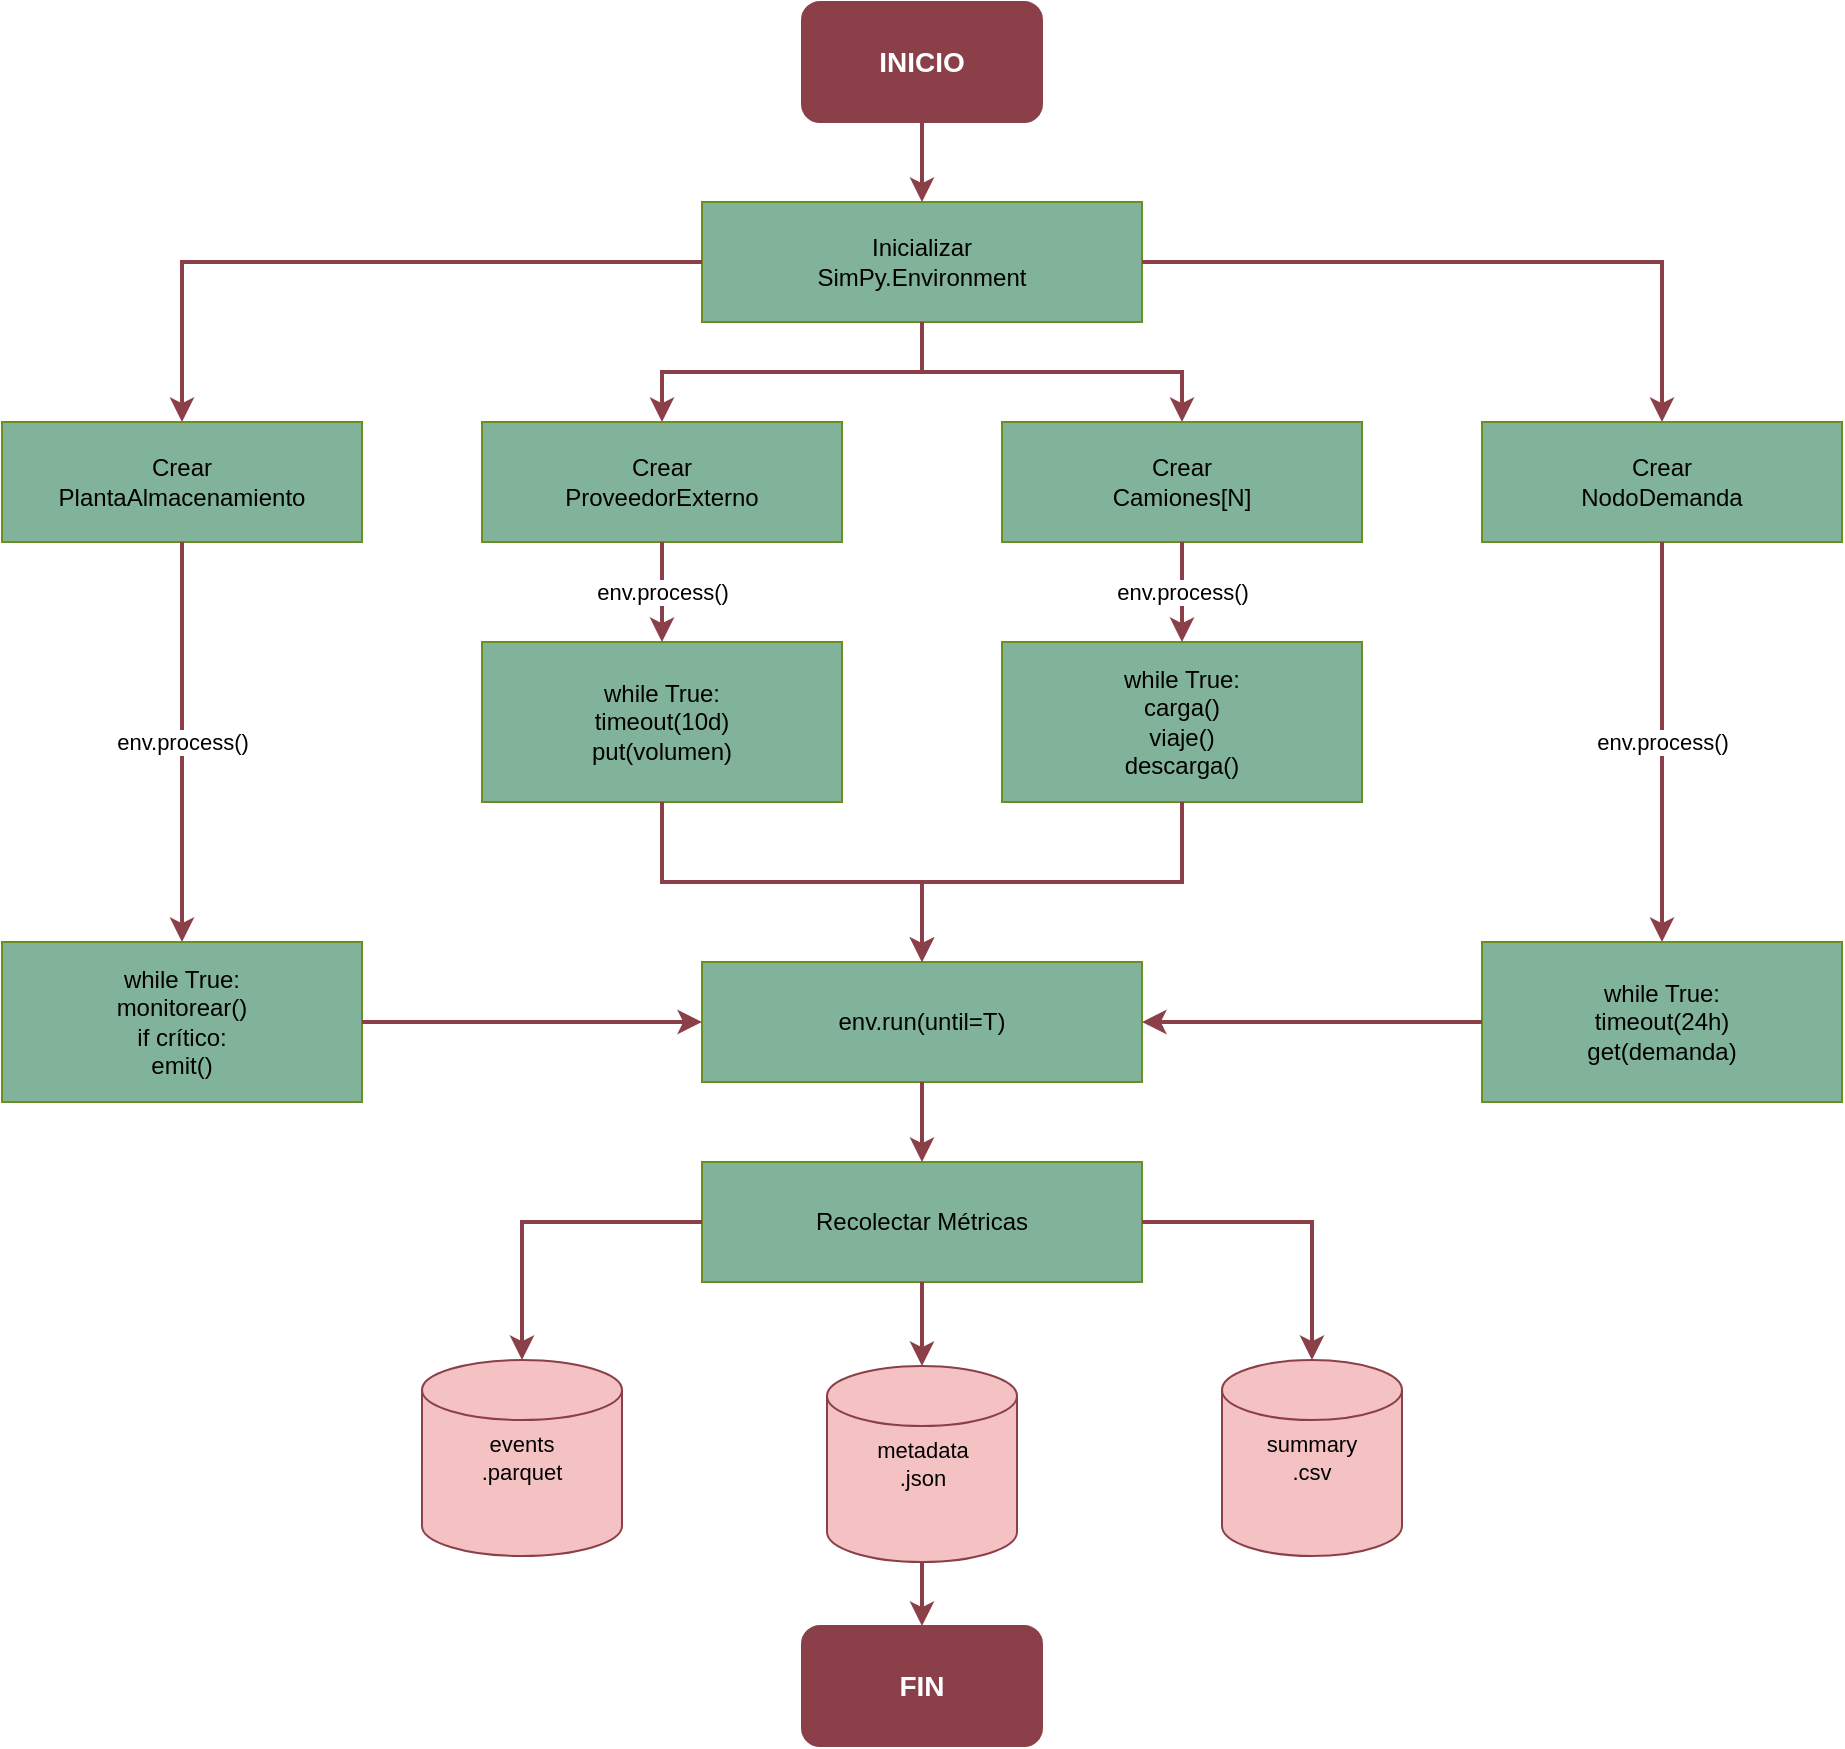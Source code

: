 <mxfile>
    <diagram id="diagram_1" name="Flujo de Simulación - Sistema GLP">
        <mxGraphModel dx="784" dy="916" grid="1" gridSize="10" guides="1" tooltips="1" connect="1" arrows="1" fold="1" page="1" pageScale="1" pageWidth="1169" pageHeight="1654" math="0" shadow="0">
            <root>
                <mxCell id="0"/>
                <mxCell id="1" parent="0"/>
                <mxCell id="shape_0" value="INICIO" style="rounded=1;whiteSpace=wrap;html=1;fillColor=#8B4049;strokeColor=#8B4049;fontColor=#ffffff;fontSize=14;fontStyle=1" parent="1" vertex="1">
                    <mxGeometry x="500" y="50" width="120" height="60" as="geometry"/>
                </mxCell>
                <mxCell id="shape_1" value="Inicializar&#xa;SimPy.Environment" style="whiteSpace=wrap;html=1;fillColor=#81B29A;strokeColor=#6B8E23;fontSize=12" parent="1" vertex="1">
                    <mxGeometry x="450" y="150" width="220" height="60" as="geometry"/>
                </mxCell>
                <mxCell id="shape_2" value="Crear&#xa;PlantaAlmacenamiento" style="whiteSpace=wrap;html=1;fillColor=#81B29A;strokeColor=#6B8E23;fontSize=12" parent="1" vertex="1">
                    <mxGeometry x="100" y="260" width="180" height="60" as="geometry"/>
                </mxCell>
                <mxCell id="shape_3" value="Crear&#xa;ProveedorExterno" style="whiteSpace=wrap;html=1;fillColor=#81B29A;strokeColor=#6B8E23;fontSize=12" parent="1" vertex="1">
                    <mxGeometry x="340" y="260" width="180" height="60" as="geometry"/>
                </mxCell>
                <mxCell id="shape_4" value="Crear&#xa;Camiones[N]" style="whiteSpace=wrap;html=1;fillColor=#81B29A;strokeColor=#6B8E23;fontSize=12" parent="1" vertex="1">
                    <mxGeometry x="600" y="260" width="180" height="60" as="geometry"/>
                </mxCell>
                <mxCell id="shape_5" value="Crear&#xa;NodoDemanda" style="whiteSpace=wrap;html=1;fillColor=#81B29A;strokeColor=#6B8E23;fontSize=12" parent="1" vertex="1">
                    <mxGeometry x="840" y="260" width="180" height="60" as="geometry"/>
                </mxCell>
                <mxCell id="shape_6" value="while True:&#xa;  monitorear()&#xa;  if crítico:&#xa;    emit()" style="whiteSpace=wrap;html=1;fillColor=#81B29A;strokeColor=#6B8E23;fontSize=12" parent="1" vertex="1">
                    <mxGeometry x="100" y="520" width="180" height="80" as="geometry"/>
                </mxCell>
                <mxCell id="shape_7" value="while True:&#xa;  timeout(10d)&#xa;  put(volumen)" style="whiteSpace=wrap;html=1;fillColor=#81B29A;strokeColor=#6B8E23;fontSize=12" parent="1" vertex="1">
                    <mxGeometry x="340" y="370" width="180" height="80" as="geometry"/>
                </mxCell>
                <mxCell id="shape_8" value="while True:&#xa;  carga()&#xa;  viaje()&#xa;  descarga()" style="whiteSpace=wrap;html=1;fillColor=#81B29A;strokeColor=#6B8E23;fontSize=12" parent="1" vertex="1">
                    <mxGeometry x="600" y="370" width="180" height="80" as="geometry"/>
                </mxCell>
                <mxCell id="shape_9" value="while True:&#xa;  timeout(24h)&#xa;  get(demanda)" style="whiteSpace=wrap;html=1;fillColor=#81B29A;strokeColor=#6B8E23;fontSize=12" parent="1" vertex="1">
                    <mxGeometry x="840" y="520" width="180" height="80" as="geometry"/>
                </mxCell>
                <mxCell id="shape_10" value="env.run(until=T)" style="whiteSpace=wrap;html=1;fillColor=#81B29A;strokeColor=#6B8E23;fontSize=12" parent="1" vertex="1">
                    <mxGeometry x="450" y="530" width="220" height="60" as="geometry"/>
                </mxCell>
                <mxCell id="shape_11" value="Recolectar Métricas" style="whiteSpace=wrap;html=1;fillColor=#81B29A;strokeColor=#6B8E23;fontSize=12" parent="1" vertex="1">
                    <mxGeometry x="450" y="630" width="220" height="60" as="geometry"/>
                </mxCell>
                <mxCell id="shape_12" value="events&#xa;.parquet" style="shape=cylinder3;whiteSpace=wrap;html=1;fillColor=#F4C2C2;strokeColor=#8B4049;fontSize=11" parent="1" vertex="1">
                    <mxGeometry x="310" y="729" width="100" height="98" as="geometry"/>
                </mxCell>
                <mxCell id="shape_13" value="metadata&#xa;.json" style="shape=cylinder3;whiteSpace=wrap;html=1;fillColor=#F4C2C2;strokeColor=#8B4049;fontSize=11" parent="1" vertex="1">
                    <mxGeometry x="512.5" y="732" width="95" height="98" as="geometry"/>
                </mxCell>
                <mxCell id="shape_14" value="summary&#xa;.csv" style="shape=cylinder3;whiteSpace=wrap;html=1;fillColor=#F4C2C2;strokeColor=#8B4049;fontSize=11" parent="1" vertex="1">
                    <mxGeometry x="710" y="729" width="90" height="98" as="geometry"/>
                </mxCell>
                <mxCell id="shape_15" value="FIN" style="rounded=1;whiteSpace=wrap;html=1;fillColor=#8B4049;strokeColor=#8B4049;fontColor=#ffffff;fontSize=14;fontStyle=1" parent="1" vertex="1">
                    <mxGeometry x="500" y="862" width="120" height="60" as="geometry"/>
                </mxCell>
                <mxCell id="conn_0" value="" style="edgeStyle=orthogonalEdgeStyle;rounded=0;orthogonalLoop=1;jettySize=auto;html=1;strokeColor=#8B4049;strokeWidth=2;" parent="1" source="shape_0" target="shape_1" edge="1">
                    <mxGeometry relative="1" as="geometry"/>
                </mxCell>
                <mxCell id="conn_1" value="" style="edgeStyle=orthogonalEdgeStyle;rounded=0;orthogonalLoop=1;jettySize=auto;html=1;strokeColor=#8B4049;strokeWidth=2;" parent="1" source="shape_1" target="shape_2" edge="1">
                    <mxGeometry relative="1" as="geometry"/>
                </mxCell>
                <mxCell id="conn_2" value="" style="edgeStyle=orthogonalEdgeStyle;rounded=0;orthogonalLoop=1;jettySize=auto;html=1;strokeColor=#8B4049;strokeWidth=2;" parent="1" source="shape_1" target="shape_3" edge="1">
                    <mxGeometry relative="1" as="geometry"/>
                </mxCell>
                <mxCell id="conn_3" value="" style="edgeStyle=orthogonalEdgeStyle;rounded=0;orthogonalLoop=1;jettySize=auto;html=1;strokeColor=#8B4049;strokeWidth=2;" parent="1" source="shape_1" target="shape_4" edge="1">
                    <mxGeometry relative="1" as="geometry"/>
                </mxCell>
                <mxCell id="conn_4" value="" style="edgeStyle=orthogonalEdgeStyle;rounded=0;orthogonalLoop=1;jettySize=auto;html=1;strokeColor=#8B4049;strokeWidth=2;" parent="1" source="shape_1" target="shape_5" edge="1">
                    <mxGeometry relative="1" as="geometry"/>
                </mxCell>
                <mxCell id="conn_5" value="env.process()" style="edgeStyle=orthogonalEdgeStyle;rounded=0;orthogonalLoop=1;jettySize=auto;html=1;strokeColor=#8B4049;strokeWidth=2;" parent="1" source="shape_2" target="shape_6" edge="1">
                    <mxGeometry relative="1" as="geometry"/>
                </mxCell>
                <mxCell id="conn_6" value="env.process()" style="edgeStyle=orthogonalEdgeStyle;rounded=0;orthogonalLoop=1;jettySize=auto;html=1;strokeColor=#8B4049;strokeWidth=2;" parent="1" source="shape_3" target="shape_7" edge="1">
                    <mxGeometry relative="1" as="geometry"/>
                </mxCell>
                <mxCell id="conn_7" value="env.process()" style="edgeStyle=orthogonalEdgeStyle;rounded=0;orthogonalLoop=1;jettySize=auto;html=1;strokeColor=#8B4049;strokeWidth=2;" parent="1" source="shape_4" target="shape_8" edge="1">
                    <mxGeometry relative="1" as="geometry"/>
                </mxCell>
                <mxCell id="conn_8" value="env.process()" style="edgeStyle=orthogonalEdgeStyle;rounded=0;orthogonalLoop=1;jettySize=auto;html=1;strokeColor=#8B4049;strokeWidth=2;" parent="1" source="shape_5" target="shape_9" edge="1">
                    <mxGeometry relative="1" as="geometry"/>
                </mxCell>
                <mxCell id="conn_9" value="" style="edgeStyle=orthogonalEdgeStyle;rounded=0;orthogonalLoop=1;jettySize=auto;html=1;strokeColor=#8B4049;strokeWidth=2;" parent="1" source="shape_6" target="shape_10" edge="1">
                    <mxGeometry relative="1" as="geometry"/>
                </mxCell>
                <mxCell id="conn_10" value="" style="edgeStyle=orthogonalEdgeStyle;rounded=0;orthogonalLoop=1;jettySize=auto;html=1;strokeColor=#8B4049;strokeWidth=2;" parent="1" source="shape_7" target="shape_10" edge="1">
                    <mxGeometry relative="1" as="geometry"/>
                </mxCell>
                <mxCell id="conn_11" value="" style="edgeStyle=orthogonalEdgeStyle;rounded=0;orthogonalLoop=1;jettySize=auto;html=1;strokeColor=#8B4049;strokeWidth=2;" parent="1" source="shape_8" target="shape_10" edge="1">
                    <mxGeometry relative="1" as="geometry"/>
                </mxCell>
                <mxCell id="conn_12" value="" style="edgeStyle=orthogonalEdgeStyle;rounded=0;orthogonalLoop=1;jettySize=auto;html=1;strokeColor=#8B4049;strokeWidth=2;" parent="1" source="shape_9" target="shape_10" edge="1">
                    <mxGeometry relative="1" as="geometry"/>
                </mxCell>
                <mxCell id="conn_13" value="" style="edgeStyle=orthogonalEdgeStyle;rounded=0;orthogonalLoop=1;jettySize=auto;html=1;strokeColor=#8B4049;strokeWidth=2;" parent="1" source="shape_10" target="shape_11" edge="1">
                    <mxGeometry relative="1" as="geometry"/>
                </mxCell>
                <mxCell id="conn_14" value="" style="edgeStyle=orthogonalEdgeStyle;rounded=0;orthogonalLoop=1;jettySize=auto;html=1;strokeColor=#8B4049;strokeWidth=2;" parent="1" source="shape_11" target="shape_12" edge="1">
                    <mxGeometry relative="1" as="geometry"/>
                </mxCell>
                <mxCell id="conn_15" value="" style="edgeStyle=orthogonalEdgeStyle;rounded=0;orthogonalLoop=1;jettySize=auto;html=1;strokeColor=#8B4049;strokeWidth=2;" parent="1" source="shape_11" target="shape_13" edge="1">
                    <mxGeometry relative="1" as="geometry"/>
                </mxCell>
                <mxCell id="conn_16" value="" style="edgeStyle=orthogonalEdgeStyle;rounded=0;orthogonalLoop=1;jettySize=auto;html=1;strokeColor=#8B4049;strokeWidth=2;" parent="1" source="shape_11" target="shape_14" edge="1">
                    <mxGeometry relative="1" as="geometry"/>
                </mxCell>
                <mxCell id="conn_17" value="" style="edgeStyle=orthogonalEdgeStyle;rounded=0;orthogonalLoop=1;jettySize=auto;html=1;strokeColor=#8B4049;strokeWidth=2;" parent="1" source="shape_13" target="shape_15" edge="1">
                    <mxGeometry relative="1" as="geometry"/>
                </mxCell>
            </root>
        </mxGraphModel>
    </diagram>
</mxfile>